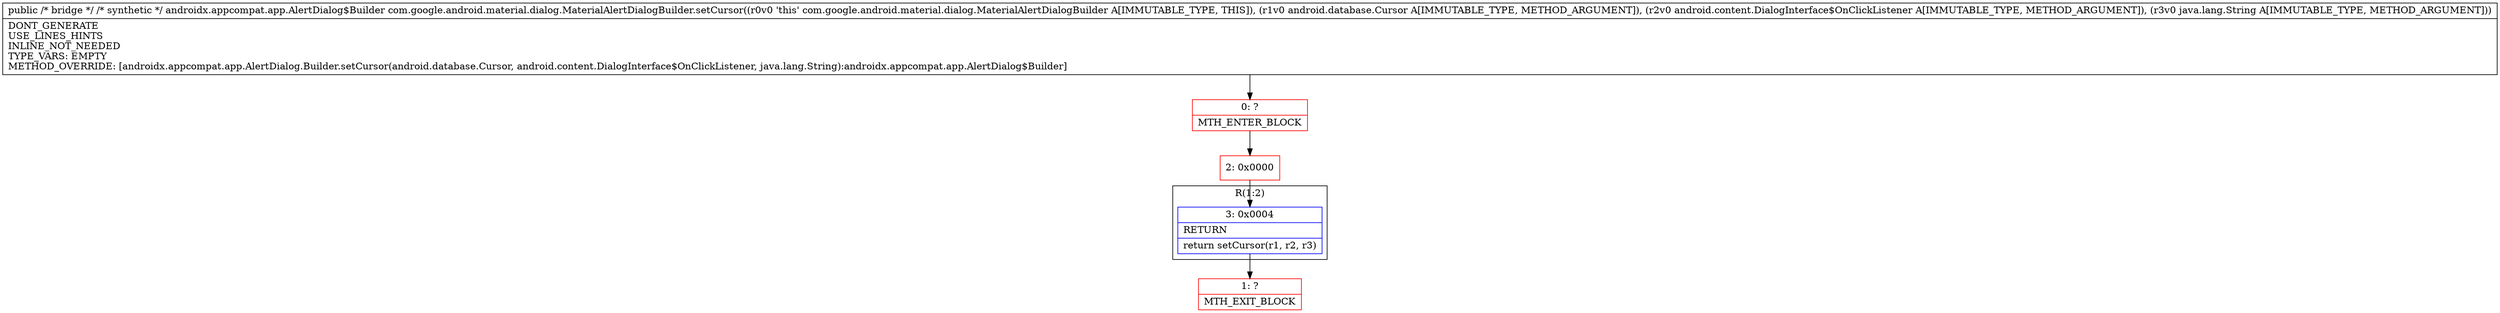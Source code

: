 digraph "CFG forcom.google.android.material.dialog.MaterialAlertDialogBuilder.setCursor(Landroid\/database\/Cursor;Landroid\/content\/DialogInterface$OnClickListener;Ljava\/lang\/String;)Landroidx\/appcompat\/app\/AlertDialog$Builder;" {
subgraph cluster_Region_2011616118 {
label = "R(1:2)";
node [shape=record,color=blue];
Node_3 [shape=record,label="{3\:\ 0x0004|RETURN\l|return setCursor(r1, r2, r3)\l}"];
}
Node_0 [shape=record,color=red,label="{0\:\ ?|MTH_ENTER_BLOCK\l}"];
Node_2 [shape=record,color=red,label="{2\:\ 0x0000}"];
Node_1 [shape=record,color=red,label="{1\:\ ?|MTH_EXIT_BLOCK\l}"];
MethodNode[shape=record,label="{public \/* bridge *\/ \/* synthetic *\/ androidx.appcompat.app.AlertDialog$Builder com.google.android.material.dialog.MaterialAlertDialogBuilder.setCursor((r0v0 'this' com.google.android.material.dialog.MaterialAlertDialogBuilder A[IMMUTABLE_TYPE, THIS]), (r1v0 android.database.Cursor A[IMMUTABLE_TYPE, METHOD_ARGUMENT]), (r2v0 android.content.DialogInterface$OnClickListener A[IMMUTABLE_TYPE, METHOD_ARGUMENT]), (r3v0 java.lang.String A[IMMUTABLE_TYPE, METHOD_ARGUMENT]))  | DONT_GENERATE\lUSE_LINES_HINTS\lINLINE_NOT_NEEDED\lTYPE_VARS: EMPTY\lMETHOD_OVERRIDE: [androidx.appcompat.app.AlertDialog.Builder.setCursor(android.database.Cursor, android.content.DialogInterface$OnClickListener, java.lang.String):androidx.appcompat.app.AlertDialog$Builder]\l}"];
MethodNode -> Node_0;Node_3 -> Node_1;
Node_0 -> Node_2;
Node_2 -> Node_3;
}

